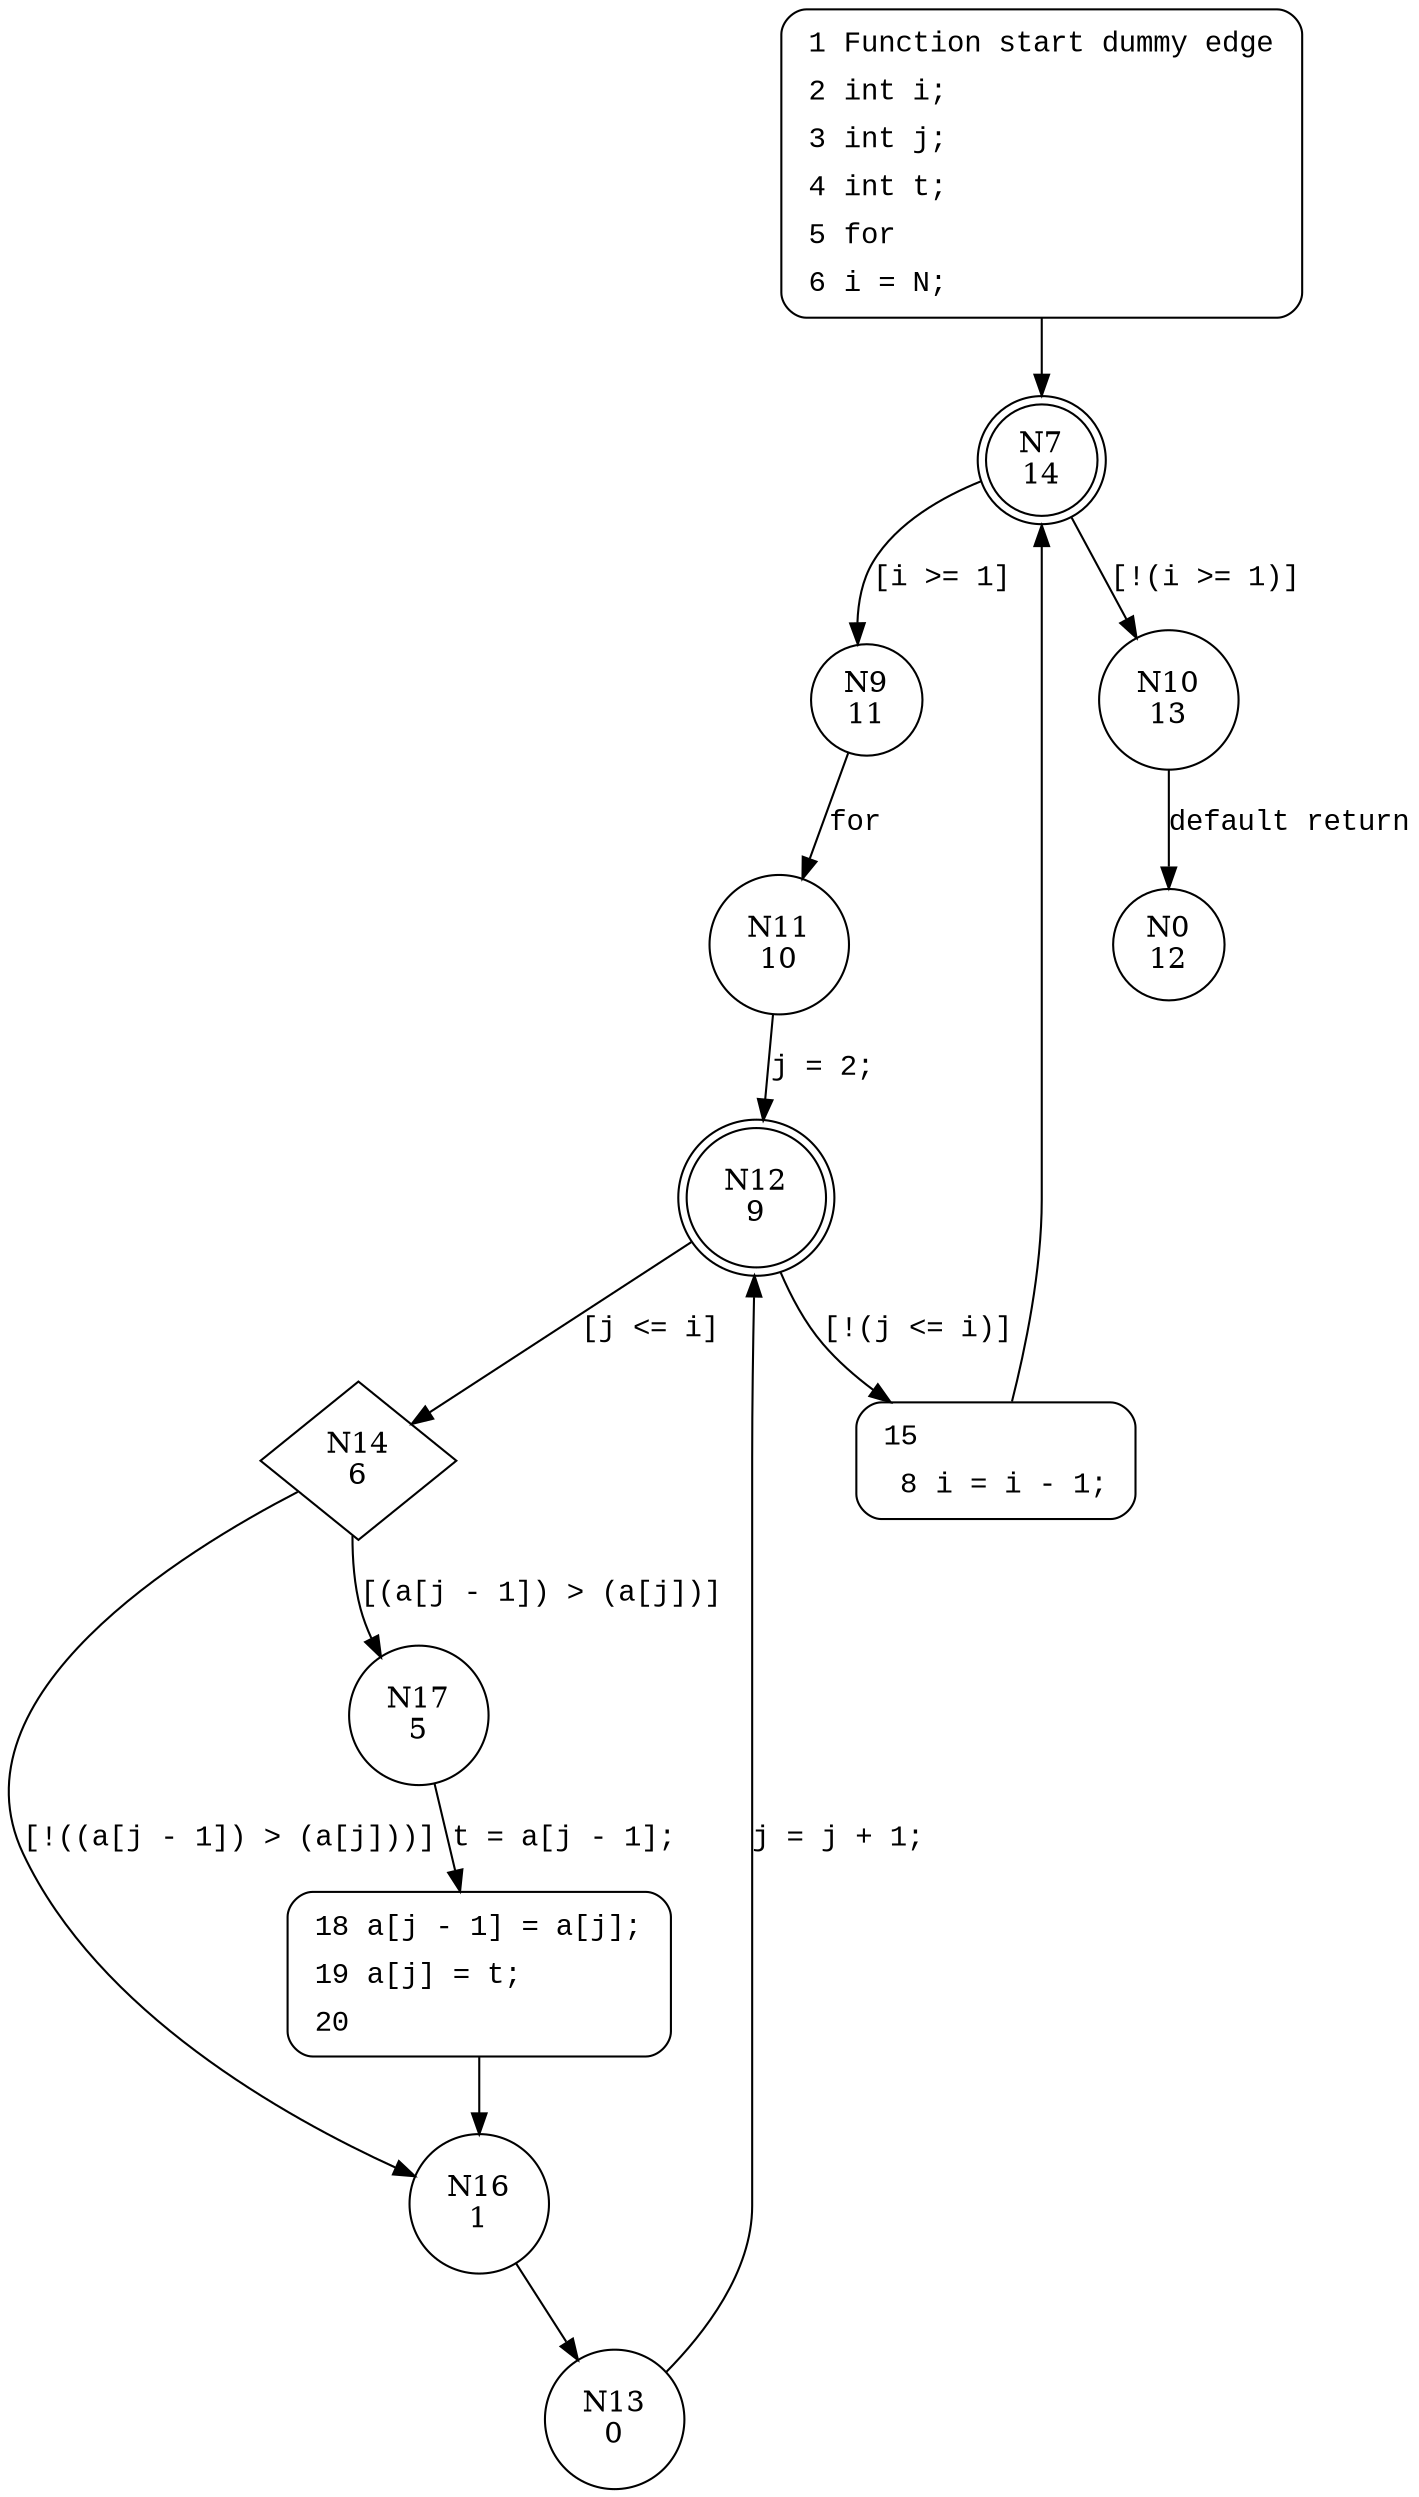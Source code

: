 digraph bubble {
7 [shape="doublecircle" label="N7\n14"]
9 [shape="circle" label="N9\n11"]
10 [shape="circle" label="N10\n13"]
11 [shape="circle" label="N11\n10"]
12 [shape="doublecircle" label="N12\n9"]
14 [shape="diamond" label="N14\n6"]
15 [shape="circle" label="N15\n8"]
17 [shape="circle" label="N17\n5"]
16 [shape="circle" label="N16\n1"]
13 [shape="circle" label="N13\n0"]
18 [shape="circle" label="N18\n4"]
0 [shape="circle" label="N0\n12"]
1 [style="filled,bold" penwidth="1" fillcolor="white" fontname="Courier New" shape="Mrecord" label=<<table border="0" cellborder="0" cellpadding="3" bgcolor="white"><tr><td align="right">1</td><td align="left">Function start dummy edge</td></tr><tr><td align="right">2</td><td align="left">int i;</td></tr><tr><td align="right">3</td><td align="left">int j;</td></tr><tr><td align="right">4</td><td align="left">int t;</td></tr><tr><td align="right">5</td><td align="left">for</td></tr><tr><td align="right">6</td><td align="left">i = N;</td></tr></table>>]
1 -> 7[label=""]
15 [style="filled,bold" penwidth="1" fillcolor="white" fontname="Courier New" shape="Mrecord" label=<<table border="0" cellborder="0" cellpadding="3" bgcolor="white"><tr><td align="right">15</td><td align="left"></td></tr><tr><td align="right">8</td><td align="left">i = i - 1;</td></tr></table>>]
15 -> 7[label=""]
18 [style="filled,bold" penwidth="1" fillcolor="white" fontname="Courier New" shape="Mrecord" label=<<table border="0" cellborder="0" cellpadding="3" bgcolor="white"><tr><td align="right">18</td><td align="left">a[j - 1] = a[j];</td></tr><tr><td align="right">19</td><td align="left">a[j] = t;</td></tr><tr><td align="right">20</td><td align="left"></td></tr></table>>]
18 -> 16[label=""]
7 -> 9 [label="[i >= 1]" fontname="Courier New"]
7 -> 10 [label="[!(i >= 1)]" fontname="Courier New"]
9 -> 11 [label="for" fontname="Courier New"]
12 -> 14 [label="[j <= i]" fontname="Courier New"]
12 -> 15 [label="[!(j <= i)]" fontname="Courier New"]
14 -> 17 [label="[(a[j - 1]) > (a[j])]" fontname="Courier New"]
14 -> 16 [label="[!((a[j - 1]) > (a[j]))]" fontname="Courier New"]
16 -> 13 [label="" fontname="Courier New"]
17 -> 18 [label="t = a[j - 1];" fontname="Courier New"]
10 -> 0 [label="default return" fontname="Courier New"]
11 -> 12 [label="j = 2;" fontname="Courier New"]
13 -> 12 [label="j = j + 1;" fontname="Courier New"]
}